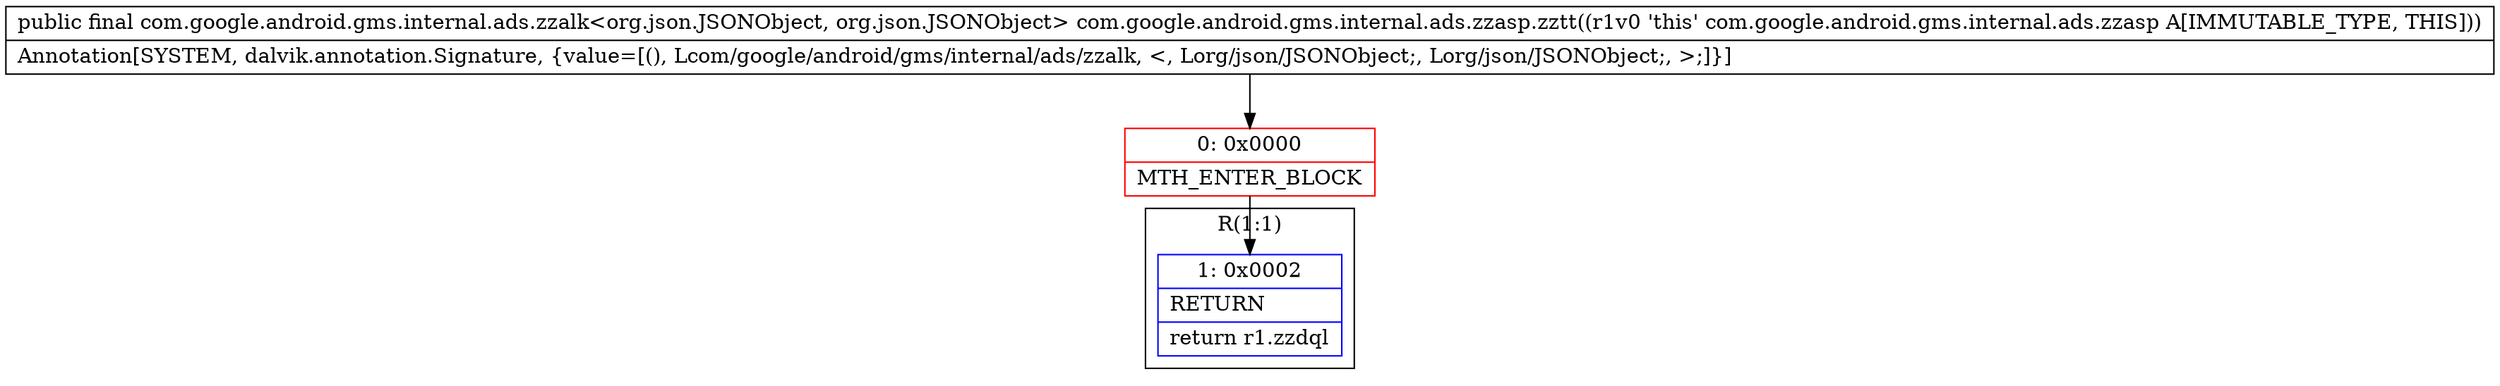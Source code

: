 digraph "CFG forcom.google.android.gms.internal.ads.zzasp.zztt()Lcom\/google\/android\/gms\/internal\/ads\/zzalk;" {
subgraph cluster_Region_1074765396 {
label = "R(1:1)";
node [shape=record,color=blue];
Node_1 [shape=record,label="{1\:\ 0x0002|RETURN\l|return r1.zzdql\l}"];
}
Node_0 [shape=record,color=red,label="{0\:\ 0x0000|MTH_ENTER_BLOCK\l}"];
MethodNode[shape=record,label="{public final com.google.android.gms.internal.ads.zzalk\<org.json.JSONObject, org.json.JSONObject\> com.google.android.gms.internal.ads.zzasp.zztt((r1v0 'this' com.google.android.gms.internal.ads.zzasp A[IMMUTABLE_TYPE, THIS]))  | Annotation[SYSTEM, dalvik.annotation.Signature, \{value=[(), Lcom\/google\/android\/gms\/internal\/ads\/zzalk, \<, Lorg\/json\/JSONObject;, Lorg\/json\/JSONObject;, \>;]\}]\l}"];
MethodNode -> Node_0;
Node_0 -> Node_1;
}

